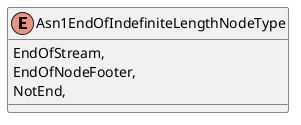 @startuml
enum Asn1EndOfIndefiniteLengthNodeType {
    EndOfStream,
    EndOfNodeFooter,
    NotEnd,
}
@enduml
